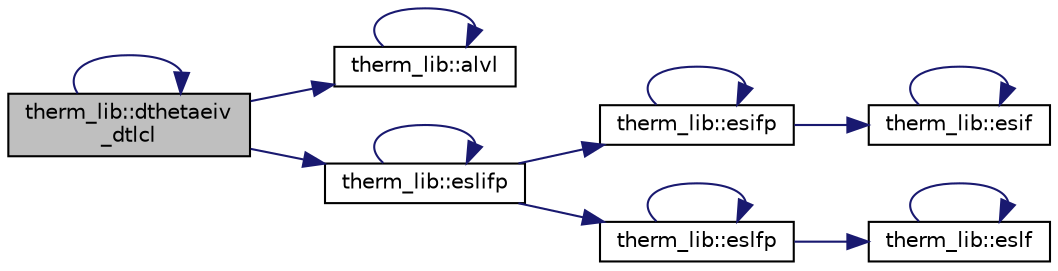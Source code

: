digraph "therm_lib::dthetaeiv_dtlcl"
{
 // LATEX_PDF_SIZE
  edge [fontname="Helvetica",fontsize="10",labelfontname="Helvetica",labelfontsize="10"];
  node [fontname="Helvetica",fontsize="10",shape=record];
  rankdir="LR";
  Node1 [label="therm_lib::dthetaeiv\l_dtlcl",height=0.2,width=0.4,color="black", fillcolor="grey75", style="filled", fontcolor="black",tooltip=" "];
  Node1 -> Node2 [color="midnightblue",fontsize="10",style="solid"];
  Node2 [label="therm_lib::alvl",height=0.2,width=0.4,color="black", fillcolor="white", style="filled",URL="$namespacetherm__lib.html#a543f4c6ab155d99ad9a5002a8143a654",tooltip=" "];
  Node2 -> Node2 [color="midnightblue",fontsize="10",style="solid"];
  Node1 -> Node1 [color="midnightblue",fontsize="10",style="solid"];
  Node1 -> Node3 [color="midnightblue",fontsize="10",style="solid"];
  Node3 [label="therm_lib::eslifp",height=0.2,width=0.4,color="black", fillcolor="white", style="filled",URL="$namespacetherm__lib.html#ac882ac1ca8840594af71761fc7c42306",tooltip=" "];
  Node3 -> Node4 [color="midnightblue",fontsize="10",style="solid"];
  Node4 [label="therm_lib::esifp",height=0.2,width=0.4,color="black", fillcolor="white", style="filled",URL="$namespacetherm__lib.html#a4c1f51941fe39db465e2fba15c887667",tooltip=" "];
  Node4 -> Node5 [color="midnightblue",fontsize="10",style="solid"];
  Node5 [label="therm_lib::esif",height=0.2,width=0.4,color="black", fillcolor="white", style="filled",URL="$namespacetherm__lib.html#a109004866b1542dfcfa1da1e5130d3c9",tooltip=" "];
  Node5 -> Node5 [color="midnightblue",fontsize="10",style="solid"];
  Node4 -> Node4 [color="midnightblue",fontsize="10",style="solid"];
  Node3 -> Node6 [color="midnightblue",fontsize="10",style="solid"];
  Node6 [label="therm_lib::eslfp",height=0.2,width=0.4,color="black", fillcolor="white", style="filled",URL="$namespacetherm__lib.html#a4339cfce3e15e3410bcc7ba6a7d6ba06",tooltip=" "];
  Node6 -> Node7 [color="midnightblue",fontsize="10",style="solid"];
  Node7 [label="therm_lib::eslf",height=0.2,width=0.4,color="black", fillcolor="white", style="filled",URL="$namespacetherm__lib.html#a82ae02323247d6435153002a309552fb",tooltip=" "];
  Node7 -> Node7 [color="midnightblue",fontsize="10",style="solid"];
  Node6 -> Node6 [color="midnightblue",fontsize="10",style="solid"];
  Node3 -> Node3 [color="midnightblue",fontsize="10",style="solid"];
}
